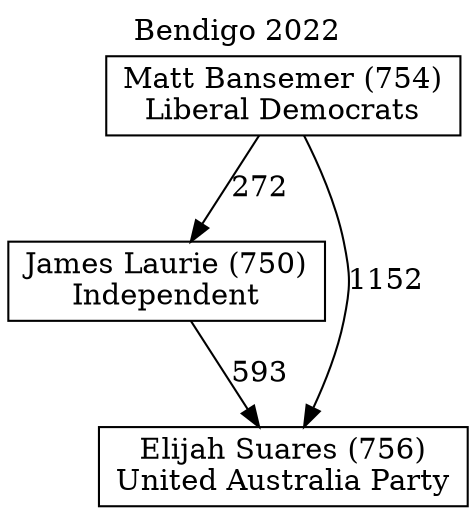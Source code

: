 // House preference flow
digraph "Elijah Suares (756)_Bendigo_2022" {
	graph [label="Bendigo 2022" labelloc=t mclimit=10]
	node [shape=box]
	"James Laurie (750)" [label="James Laurie (750)
Independent"]
	"Matt Bansemer (754)" [label="Matt Bansemer (754)
Liberal Democrats"]
	"Elijah Suares (756)" [label="Elijah Suares (756)
United Australia Party"]
	"Matt Bansemer (754)" -> "Elijah Suares (756)" [label=1152]
	"James Laurie (750)" -> "Elijah Suares (756)" [label=593]
	"Matt Bansemer (754)" -> "James Laurie (750)" [label=272]
}
